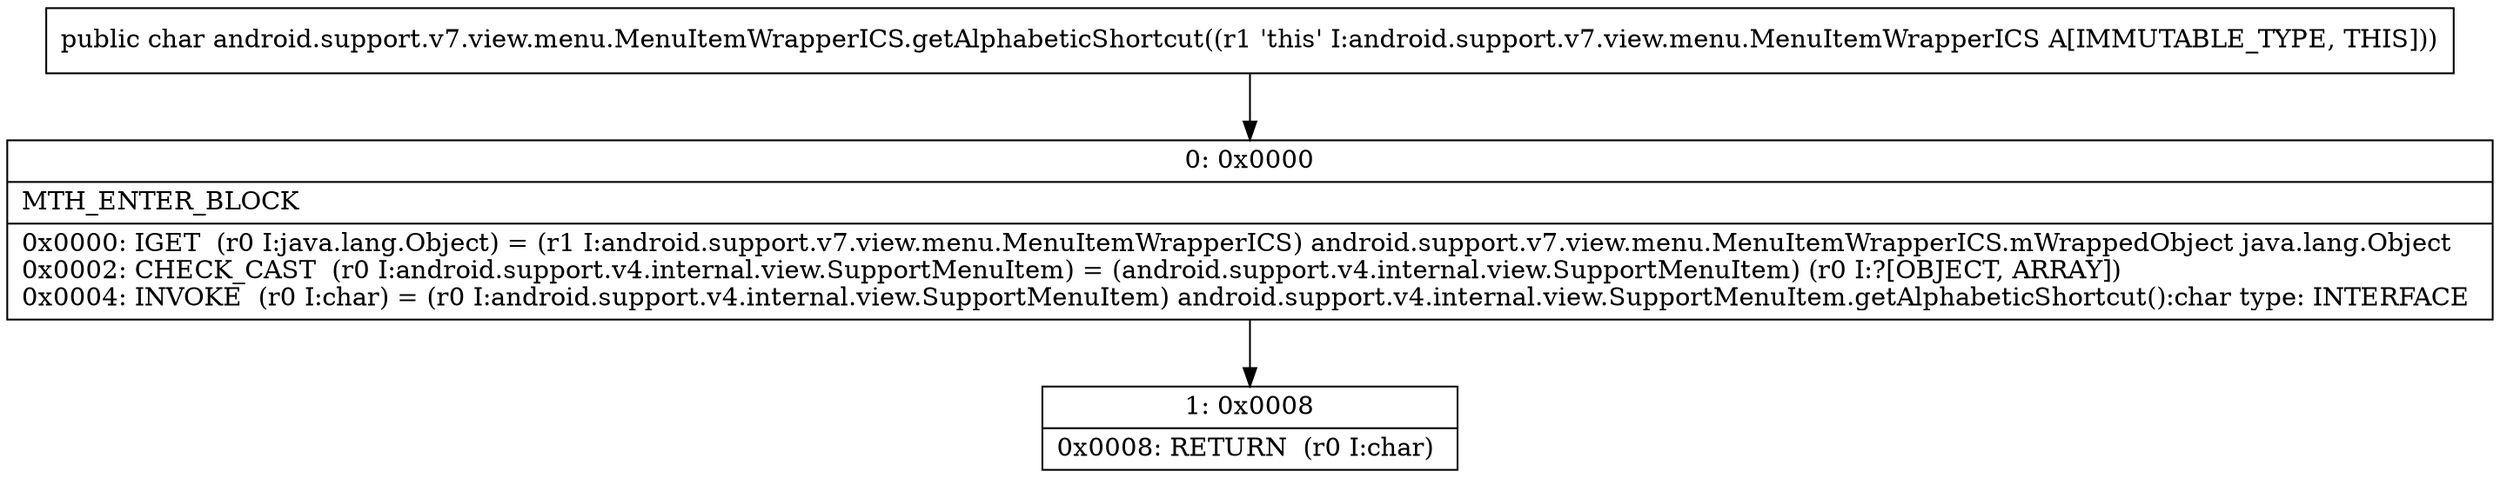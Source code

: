 digraph "CFG forandroid.support.v7.view.menu.MenuItemWrapperICS.getAlphabeticShortcut()C" {
Node_0 [shape=record,label="{0\:\ 0x0000|MTH_ENTER_BLOCK\l|0x0000: IGET  (r0 I:java.lang.Object) = (r1 I:android.support.v7.view.menu.MenuItemWrapperICS) android.support.v7.view.menu.MenuItemWrapperICS.mWrappedObject java.lang.Object \l0x0002: CHECK_CAST  (r0 I:android.support.v4.internal.view.SupportMenuItem) = (android.support.v4.internal.view.SupportMenuItem) (r0 I:?[OBJECT, ARRAY]) \l0x0004: INVOKE  (r0 I:char) = (r0 I:android.support.v4.internal.view.SupportMenuItem) android.support.v4.internal.view.SupportMenuItem.getAlphabeticShortcut():char type: INTERFACE \l}"];
Node_1 [shape=record,label="{1\:\ 0x0008|0x0008: RETURN  (r0 I:char) \l}"];
MethodNode[shape=record,label="{public char android.support.v7.view.menu.MenuItemWrapperICS.getAlphabeticShortcut((r1 'this' I:android.support.v7.view.menu.MenuItemWrapperICS A[IMMUTABLE_TYPE, THIS])) }"];
MethodNode -> Node_0;
Node_0 -> Node_1;
}

